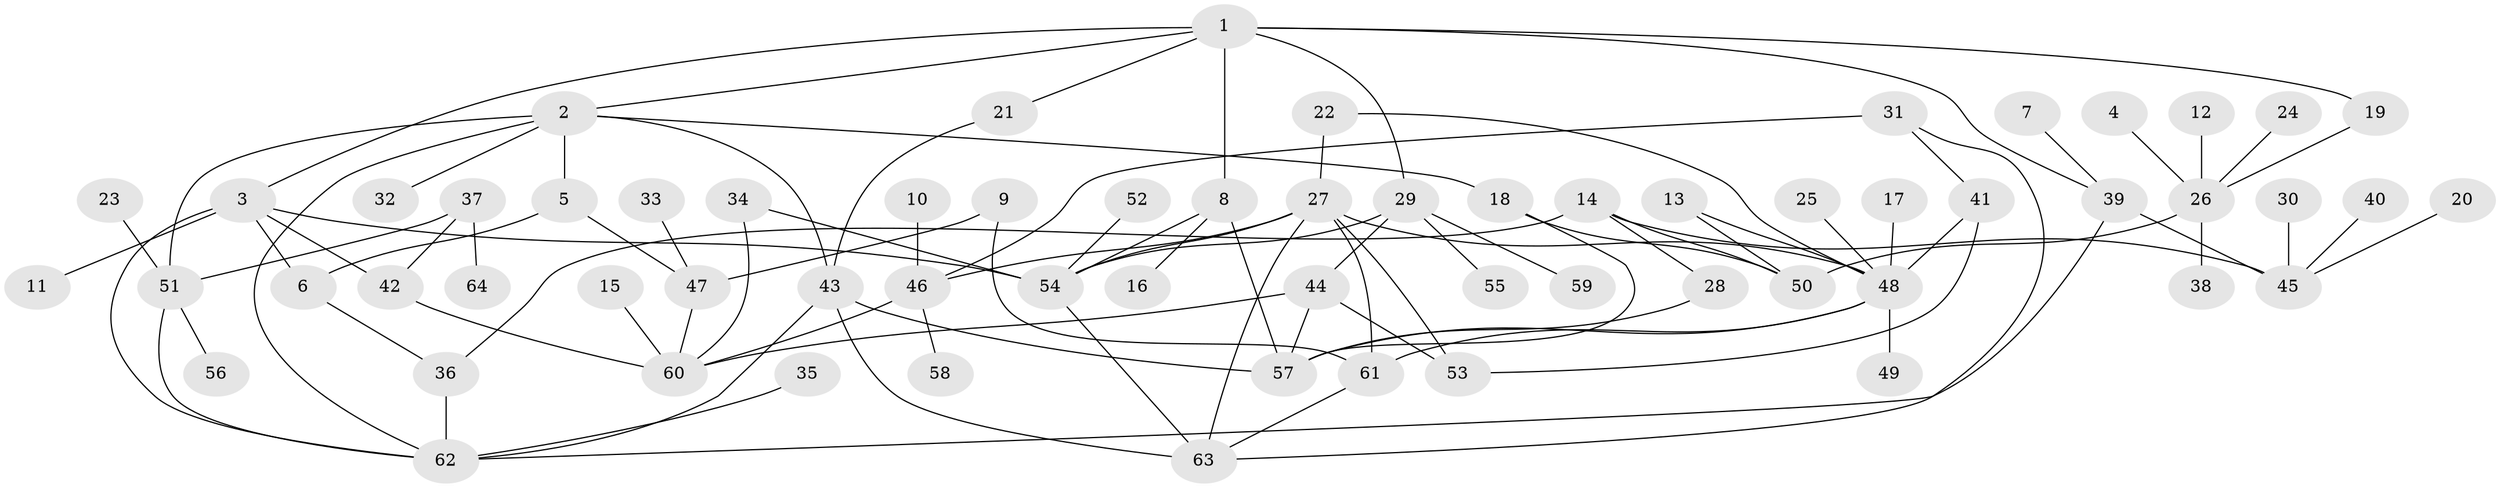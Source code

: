 // original degree distribution, {6: 0.023622047244094488, 7: 0.03937007874015748, 4: 0.13385826771653545, 3: 0.1732283464566929, 5: 0.047244094488188976, 2: 0.2440944881889764, 1: 0.33858267716535434}
// Generated by graph-tools (version 1.1) at 2025/49/03/09/25 03:49:17]
// undirected, 64 vertices, 96 edges
graph export_dot {
graph [start="1"]
  node [color=gray90,style=filled];
  1;
  2;
  3;
  4;
  5;
  6;
  7;
  8;
  9;
  10;
  11;
  12;
  13;
  14;
  15;
  16;
  17;
  18;
  19;
  20;
  21;
  22;
  23;
  24;
  25;
  26;
  27;
  28;
  29;
  30;
  31;
  32;
  33;
  34;
  35;
  36;
  37;
  38;
  39;
  40;
  41;
  42;
  43;
  44;
  45;
  46;
  47;
  48;
  49;
  50;
  51;
  52;
  53;
  54;
  55;
  56;
  57;
  58;
  59;
  60;
  61;
  62;
  63;
  64;
  1 -- 2 [weight=1.0];
  1 -- 3 [weight=1.0];
  1 -- 8 [weight=1.0];
  1 -- 19 [weight=1.0];
  1 -- 21 [weight=1.0];
  1 -- 29 [weight=1.0];
  1 -- 39 [weight=1.0];
  2 -- 5 [weight=1.0];
  2 -- 18 [weight=1.0];
  2 -- 32 [weight=1.0];
  2 -- 43 [weight=1.0];
  2 -- 51 [weight=1.0];
  2 -- 62 [weight=1.0];
  3 -- 6 [weight=1.0];
  3 -- 11 [weight=1.0];
  3 -- 42 [weight=1.0];
  3 -- 54 [weight=1.0];
  3 -- 62 [weight=1.0];
  4 -- 26 [weight=1.0];
  5 -- 6 [weight=1.0];
  5 -- 47 [weight=1.0];
  6 -- 36 [weight=1.0];
  7 -- 39 [weight=1.0];
  8 -- 16 [weight=1.0];
  8 -- 54 [weight=1.0];
  8 -- 57 [weight=1.0];
  9 -- 47 [weight=1.0];
  9 -- 61 [weight=1.0];
  10 -- 46 [weight=1.0];
  12 -- 26 [weight=1.0];
  13 -- 48 [weight=1.0];
  13 -- 50 [weight=1.0];
  14 -- 28 [weight=1.0];
  14 -- 36 [weight=1.0];
  14 -- 45 [weight=1.0];
  14 -- 50 [weight=1.0];
  15 -- 60 [weight=1.0];
  17 -- 48 [weight=1.0];
  18 -- 50 [weight=1.0];
  18 -- 57 [weight=1.0];
  19 -- 26 [weight=1.0];
  20 -- 45 [weight=1.0];
  21 -- 43 [weight=1.0];
  22 -- 27 [weight=1.0];
  22 -- 48 [weight=1.0];
  23 -- 51 [weight=1.0];
  24 -- 26 [weight=1.0];
  25 -- 48 [weight=1.0];
  26 -- 38 [weight=1.0];
  26 -- 50 [weight=1.0];
  27 -- 46 [weight=1.0];
  27 -- 48 [weight=1.0];
  27 -- 53 [weight=1.0];
  27 -- 54 [weight=1.0];
  27 -- 61 [weight=1.0];
  27 -- 63 [weight=1.0];
  28 -- 57 [weight=1.0];
  29 -- 44 [weight=1.0];
  29 -- 54 [weight=1.0];
  29 -- 55 [weight=1.0];
  29 -- 59 [weight=1.0];
  30 -- 45 [weight=1.0];
  31 -- 41 [weight=1.0];
  31 -- 46 [weight=1.0];
  31 -- 63 [weight=1.0];
  33 -- 47 [weight=1.0];
  34 -- 54 [weight=1.0];
  34 -- 60 [weight=1.0];
  35 -- 62 [weight=1.0];
  36 -- 62 [weight=1.0];
  37 -- 42 [weight=1.0];
  37 -- 51 [weight=1.0];
  37 -- 64 [weight=1.0];
  39 -- 45 [weight=1.0];
  39 -- 62 [weight=1.0];
  40 -- 45 [weight=1.0];
  41 -- 48 [weight=1.0];
  41 -- 53 [weight=1.0];
  42 -- 60 [weight=1.0];
  43 -- 57 [weight=2.0];
  43 -- 62 [weight=1.0];
  43 -- 63 [weight=1.0];
  44 -- 53 [weight=1.0];
  44 -- 57 [weight=1.0];
  44 -- 60 [weight=1.0];
  46 -- 58 [weight=1.0];
  46 -- 60 [weight=1.0];
  47 -- 60 [weight=1.0];
  48 -- 49 [weight=1.0];
  48 -- 57 [weight=1.0];
  48 -- 61 [weight=1.0];
  51 -- 56 [weight=1.0];
  51 -- 62 [weight=1.0];
  52 -- 54 [weight=1.0];
  54 -- 63 [weight=1.0];
  61 -- 63 [weight=1.0];
}
